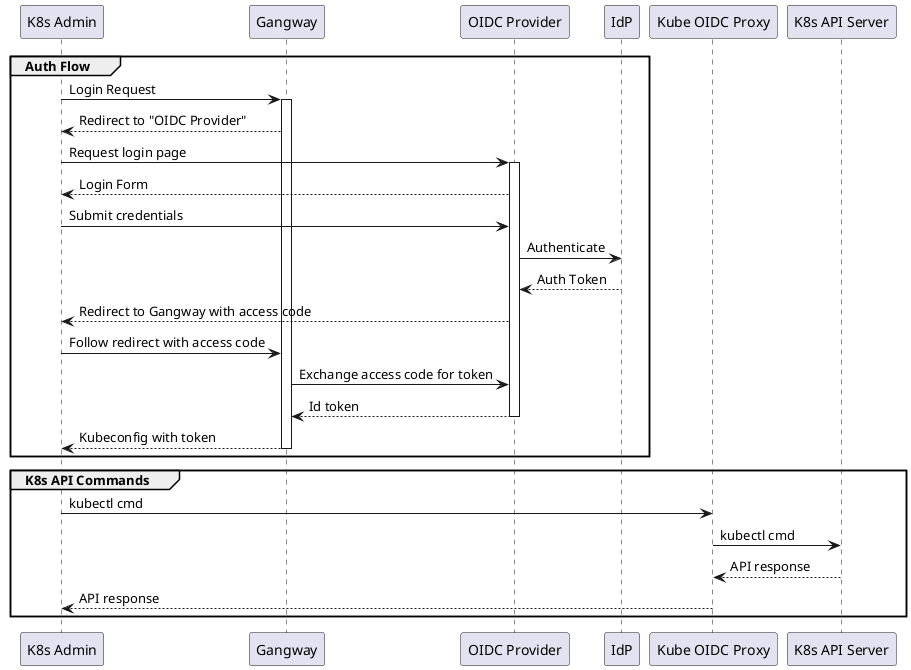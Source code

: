 @startuml AKS-OIDC-Login-and-K8s-Request
group Auth Flow
    "K8s Admin"->Gangway: Login Request
    activate Gangway 
    Gangway -->"K8s Admin": Redirect to "OIDC Provider"
    "K8s Admin" -> "OIDC Provider":Request login page
    activate "OIDC Provider" 
    "OIDC Provider" --> "K8s Admin": Login Form
    "K8s Admin"-> "OIDC Provider": Submit credentials
    "OIDC Provider" -> IdP: Authenticate
    IdP --> "OIDC Provider": Auth Token
    "OIDC Provider" --> "K8s Admin": Redirect to Gangway with access code
    "K8s Admin" -> Gangway: Follow redirect with access code
    Gangway -> "OIDC Provider": Exchange access code for token
    "OIDC Provider" --> Gangway: Id token
    deactivate "OIDC Provider"
    Gangway --> "K8s Admin": Kubeconfig with token
    deactivate Gangway
end
group K8s API Commands
    "K8s Admin"->"Kube OIDC Proxy": kubectl cmd
    "Kube OIDC Proxy" -> "K8s API Server": kubectl cmd
    "K8s API Server" --> "Kube OIDC Proxy": API response
    "Kube OIDC Proxy" --> "K8s Admin": API response
end
@enduml 

